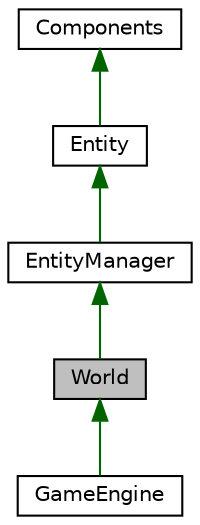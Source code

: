 digraph "World"
{
 // LATEX_PDF_SIZE
  edge [fontname="Helvetica",fontsize="10",labelfontname="Helvetica",labelfontsize="10"];
  node [fontname="Helvetica",fontsize="10",shape=record];
  Node1 [label="World",height=0.2,width=0.4,color="black", fillcolor="grey75", style="filled", fontcolor="black",tooltip="World class: World is a class that represents the world of the game."];
  Node2 -> Node1 [dir="back",color="darkgreen",fontsize="10",style="solid"];
  Node2 [label="EntityManager",height=0.2,width=0.4,color="black", fillcolor="white", style="filled",URL="$dd/d5f/classEntityManager.html",tooltip=" "];
  Node3 -> Node2 [dir="back",color="darkgreen",fontsize="10",style="solid"];
  Node3 [label="Entity",height=0.2,width=0.4,color="black", fillcolor="white", style="filled",URL="$da/d61/classEntity.html",tooltip="Entity class: Entity is a class that represents an entity in the game."];
  Node4 -> Node3 [dir="back",color="darkgreen",fontsize="10",style="solid"];
  Node4 [label="Components",height=0.2,width=0.4,color="black", fillcolor="white", style="filled",URL="$db/d46/classComponents.html",tooltip=" "];
  Node1 -> Node5 [dir="back",color="darkgreen",fontsize="10",style="solid"];
  Node5 [label="GameEngine",height=0.2,width=0.4,color="black", fillcolor="white", style="filled",URL="$df/d8d/classGameEngine.html",tooltip=" "];
}
